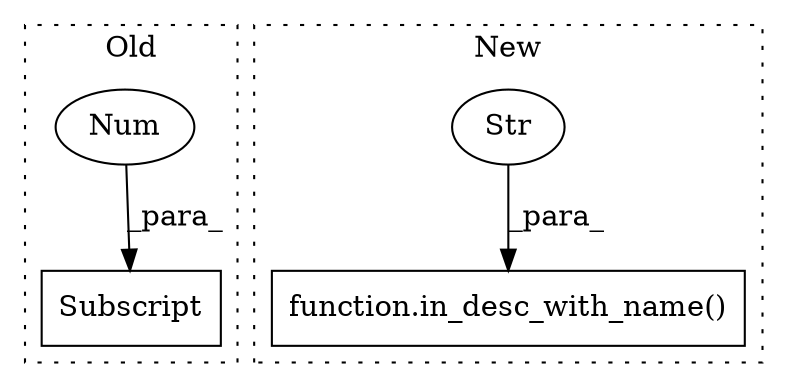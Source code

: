 digraph G {
subgraph cluster0 {
1 [label="Subscript" a="63" s="7356,0" l="11,0" shape="box"];
4 [label="Num" a="76" s="7365" l="1" shape="ellipse"];
label = "Old";
style="dotted";
}
subgraph cluster1 {
2 [label="function.in_desc_with_name()" a="75" s="7429,7469" l="18,1" shape="box"];
3 [label="Str" a="66" s="7466" l="3" shape="ellipse"];
label = "New";
style="dotted";
}
3 -> 2 [label="_para_"];
4 -> 1 [label="_para_"];
}